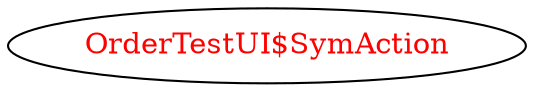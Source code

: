 digraph dependencyGraph {
 concentrate=true;
 ranksep="2.0";
 rankdir="LR"; 
 splines="ortho";
"OrderTestUI$SymAction" [fontcolor="red"];
}